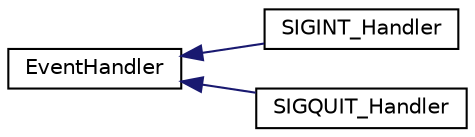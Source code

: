 digraph "Graphical Class Hierarchy"
{
  edge [fontname="Helvetica",fontsize="10",labelfontname="Helvetica",labelfontsize="10"];
  node [fontname="Helvetica",fontsize="10",shape=record];
  rankdir="LR";
  Node0 [label="EventHandler",height=0.2,width=0.4,color="black", fillcolor="white", style="filled",URL="$classEventHandler.html"];
  Node0 -> Node1 [dir="back",color="midnightblue",fontsize="10",style="solid",fontname="Helvetica"];
  Node1 [label="SIGINT_Handler",height=0.2,width=0.4,color="black", fillcolor="white", style="filled",URL="$classSIGINT__Handler.html"];
  Node0 -> Node2 [dir="back",color="midnightblue",fontsize="10",style="solid",fontname="Helvetica"];
  Node2 [label="SIGQUIT_Handler",height=0.2,width=0.4,color="black", fillcolor="white", style="filled",URL="$classSIGQUIT__Handler.html"];
}
